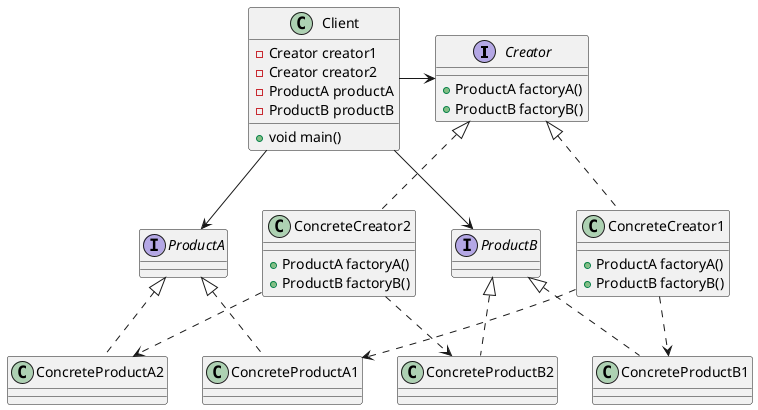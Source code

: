 @startuml

interface Creator{
    + ProductA factoryA()
    + ProductB factoryB()
}

interface ProductA
interface ProductB

class ConcreteCreator1{
    + ProductA factoryA()
    + ProductB factoryB()
}

class ConcreteCreator2{
    + ProductA factoryA()
    + ProductB factoryB()
}

class Client{
    - Creator creator1
    - Creator creator2
    - ProductA productA
    - ProductB productB

    + void main()

}

class ConcreteProductA1
class ConcreteProductA2
class ConcreteProductB1
class ConcreteProductB2





Creator <|.. ConcreteCreator1
Creator <|.. ConcreteCreator2

ProductA <|.. ConcreteProductA1
ProductA <|.. ConcreteProductA2
ProductB <|.. ConcreteProductB1
ProductB <|.. ConcreteProductB2

ConcreteCreator1 ..> ConcreteProductA1
ConcreteCreator1 ..> ConcreteProductB1
ConcreteCreator2 .> ConcreteProductA2
ConcreteCreator2 .> ConcreteProductB2

Client -> Creator
Client --> ProductA
Client --> ProductB













@enduml
